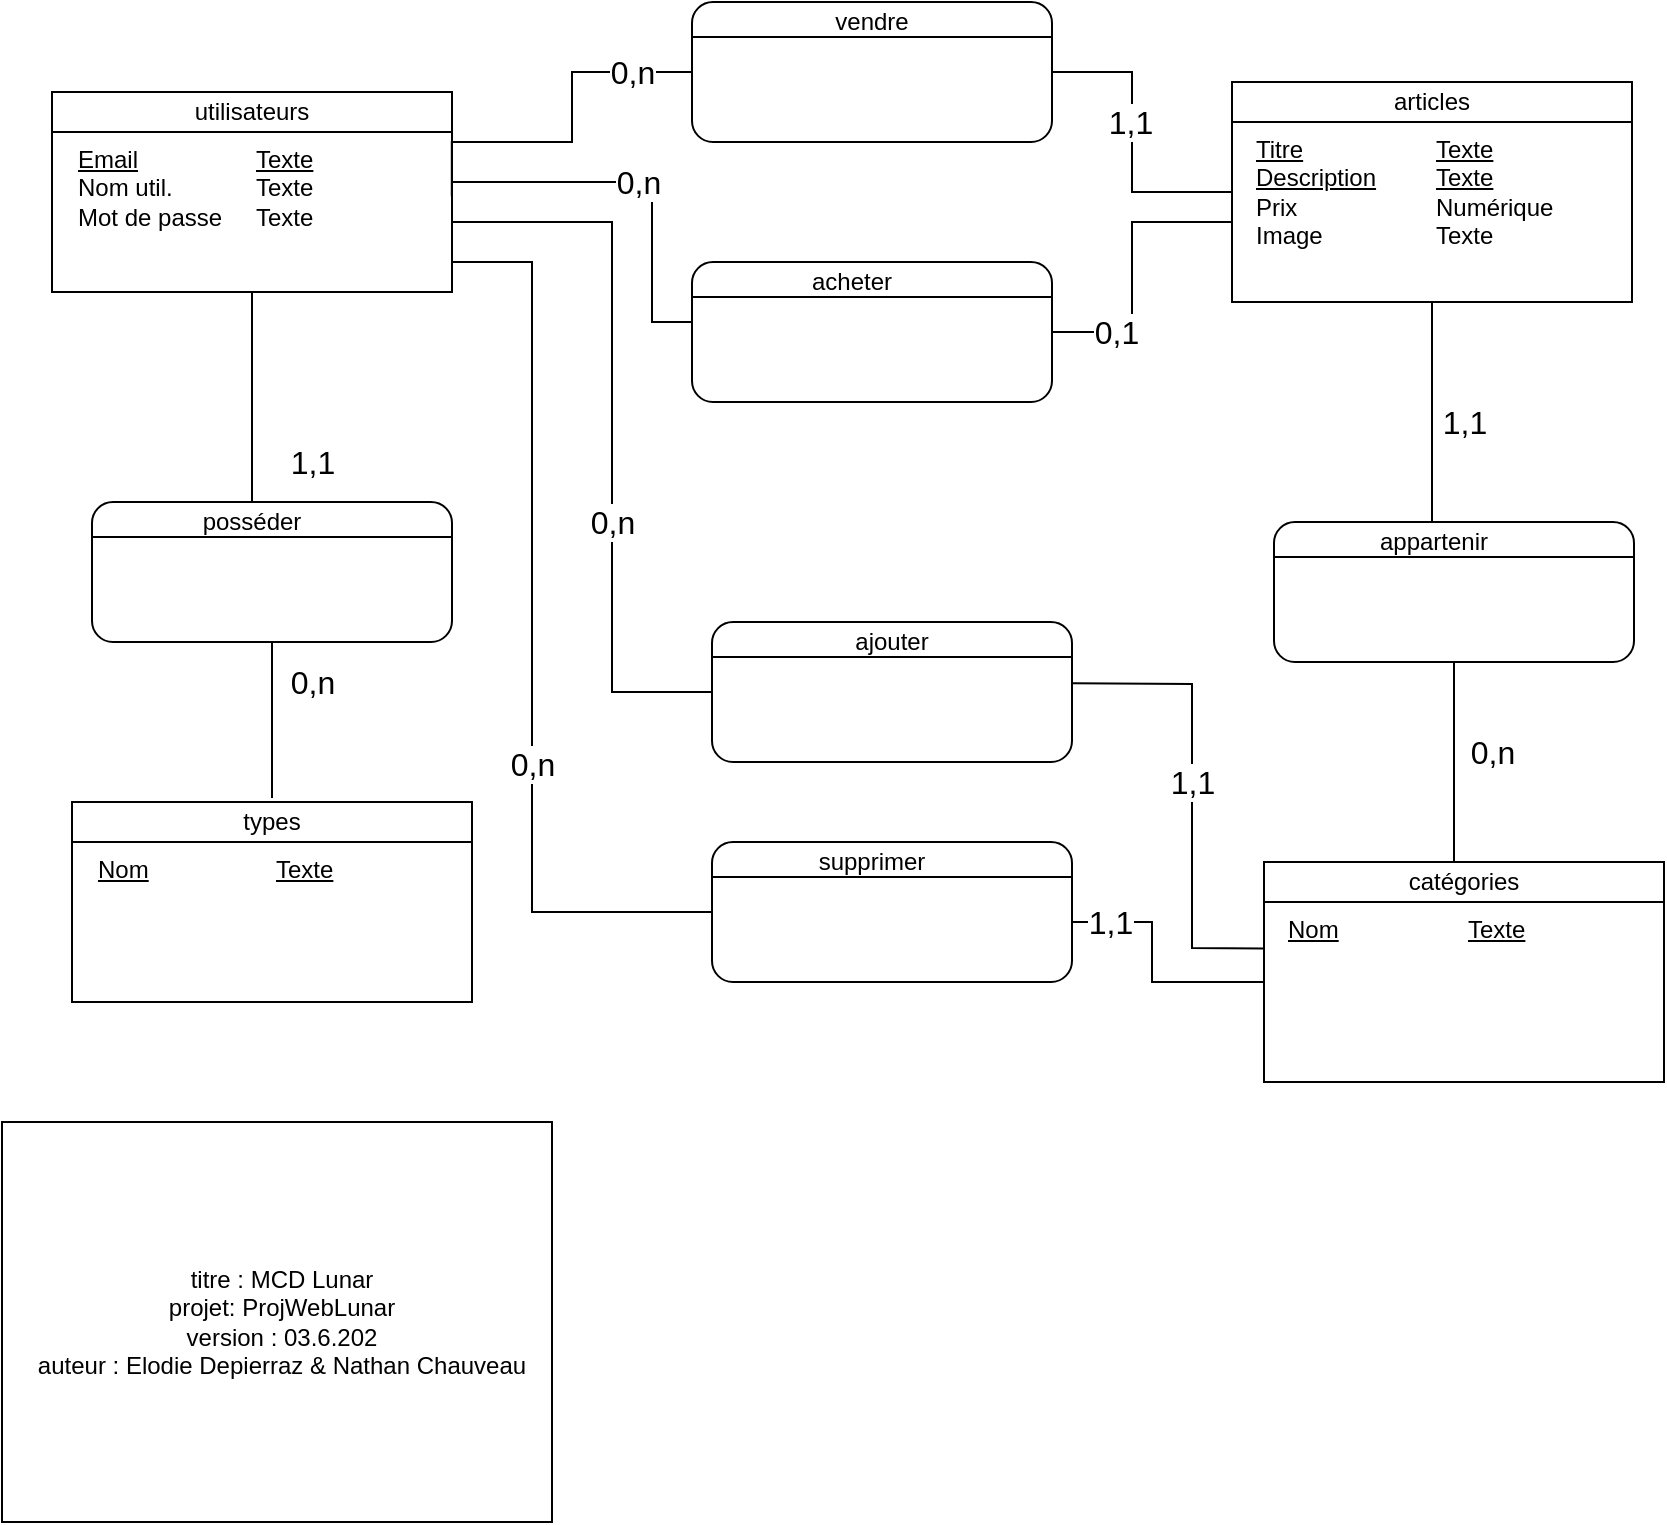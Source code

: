 <mxfile version="18.0.6" type="device"><diagram name="Page-1" id="2ca16b54-16f6-2749-3443-fa8db7711227"><mxGraphModel dx="909" dy="1153" grid="1" gridSize="10" guides="1" tooltips="1" connect="1" arrows="1" fold="1" page="1" pageScale="1" pageWidth="1100" pageHeight="850" background="#ffffff" math="0" shadow="0"><root><mxCell id="0"/><mxCell id="1" parent="0"/><mxCell id="2ed32ef02a7f4228-1" value="&lt;div style=&quot;box-sizing: border-box ; width: 100% ; padding: 2px&quot;&gt;&lt;br&gt;&lt;/div&gt;" style="verticalAlign=top;align=center;overflow=fill;html=1;rounded=0;shadow=0;comic=0;labelBackgroundColor=none;strokeColor=#000000;strokeWidth=1;fillColor=#ffffff;fontFamily=Verdana;fontSize=12;fontColor=#000000;" parent="1" vertex="1"><mxGeometry x="90" y="95" width="200" height="100" as="geometry"/></mxCell><mxCell id="Gy9qdy7r6_L6vcuzWhop-12" value="&lt;div style=&quot;box-sizing: border-box ; width: 100% ; padding: 2px&quot;&gt;&lt;br&gt;&lt;/div&gt;" style="verticalAlign=top;align=center;overflow=fill;html=1;rounded=1;shadow=0;comic=0;labelBackgroundColor=none;strokeColor=#000000;strokeWidth=1;fillColor=#ffffff;fontFamily=Verdana;fontSize=12;fontColor=#000000;" parent="1" vertex="1"><mxGeometry x="410" y="180" width="180" height="70" as="geometry"/></mxCell><mxCell id="Gy9qdy7r6_L6vcuzWhop-17" value="" style="edgeStyle=orthogonalEdgeStyle;rounded=0;orthogonalLoop=1;jettySize=auto;html=1;startArrow=none;startFill=0;endArrow=none;endFill=0;" parent="1" source="Gy9qdy7r6_L6vcuzWhop-16" target="Gy9qdy7r6_L6vcuzWhop-12" edge="1"><mxGeometry relative="1" as="geometry"><Array as="points"><mxPoint x="630" y="160"/><mxPoint x="630" y="215"/></Array></mxGeometry></mxCell><mxCell id="Gy9qdy7r6_L6vcuzWhop-19" value="0,1" style="text;html=1;resizable=0;points=[];align=center;verticalAlign=middle;labelBackgroundColor=#ffffff;fontSize=16;" parent="Gy9qdy7r6_L6vcuzWhop-17" vertex="1" connectable="0"><mxGeometry x="-0.646" relative="1" as="geometry"><mxPoint x="-33" y="55" as="offset"/></mxGeometry></mxCell><mxCell id="Gy9qdy7r6_L6vcuzWhop-16" value="&lt;div style=&quot;box-sizing: border-box ; width: 100% ; padding: 2px&quot;&gt;&lt;br&gt;&lt;/div&gt;" style="verticalAlign=top;align=center;overflow=fill;html=1;rounded=0;shadow=0;comic=0;labelBackgroundColor=none;strokeColor=#000000;strokeWidth=1;fillColor=#ffffff;fontFamily=Verdana;fontSize=12;fontColor=#000000;" parent="1" vertex="1"><mxGeometry x="680" y="90" width="200" height="110" as="geometry"/></mxCell><mxCell id="SjU_2BTI9DgWFUzOwO9X-2" value="utilisateurs" style="rounded=0;whiteSpace=wrap;html=1;" parent="1" vertex="1"><mxGeometry x="90" y="95" width="200" height="20" as="geometry"/></mxCell><mxCell id="SjU_2BTI9DgWFUzOwO9X-3" value="articles" style="rounded=0;whiteSpace=wrap;html=1;" parent="1" vertex="1"><mxGeometry x="680" y="90" width="200" height="20" as="geometry"/></mxCell><mxCell id="SjU_2BTI9DgWFUzOwO9X-4" value="&lt;u&gt;Email&lt;/u&gt;&lt;br&gt;Nom util.&lt;br&gt;Mot de passe" style="text;html=1;strokeColor=none;fillColor=none;align=left;verticalAlign=top;whiteSpace=wrap;rounded=0;" parent="1" vertex="1"><mxGeometry x="101" y="115" width="89" height="80" as="geometry"/></mxCell><mxCell id="SjU_2BTI9DgWFUzOwO9X-6" value="&lt;u&gt;Texte&lt;/u&gt;&lt;br&gt;Texte&lt;br&gt;Texte" style="text;html=1;strokeColor=none;fillColor=none;align=left;verticalAlign=top;whiteSpace=wrap;rounded=0;" parent="1" vertex="1"><mxGeometry x="190" y="115" width="100" height="80" as="geometry"/></mxCell><mxCell id="SjU_2BTI9DgWFUzOwO9X-8" value="&lt;u&gt;Titre&lt;/u&gt;&lt;br&gt;&lt;u&gt;Description&lt;/u&gt;&lt;br&gt;Prix&lt;br&gt;Image" style="text;html=1;strokeColor=none;fillColor=none;align=left;verticalAlign=top;whiteSpace=wrap;rounded=0;" parent="1" vertex="1"><mxGeometry x="690" y="110" width="90" height="90" as="geometry"/></mxCell><mxCell id="SjU_2BTI9DgWFUzOwO9X-10" value="&lt;u&gt;Texte&lt;/u&gt;&lt;br&gt;&lt;u&gt;Texte&lt;/u&gt;&lt;br&gt;Numérique&lt;br&gt;Texte" style="text;html=1;strokeColor=none;fillColor=none;align=left;verticalAlign=top;whiteSpace=wrap;rounded=0;" parent="1" vertex="1"><mxGeometry x="780" y="110" width="100" height="90" as="geometry"/></mxCell><mxCell id="SjU_2BTI9DgWFUzOwO9X-13" value="" style="endArrow=none;html=1;entryX=1;entryY=0.25;entryDx=0;entryDy=0;exitX=0;exitY=0.25;exitDx=0;exitDy=0;" parent="1" source="Gy9qdy7r6_L6vcuzWhop-12" target="Gy9qdy7r6_L6vcuzWhop-12" edge="1"><mxGeometry width="50" height="50" relative="1" as="geometry"><mxPoint x="90" y="160" as="sourcePoint"/><mxPoint x="140" y="110" as="targetPoint"/></mxGeometry></mxCell><mxCell id="SjU_2BTI9DgWFUzOwO9X-14" value="acheter" style="text;html=1;strokeColor=none;fillColor=none;align=center;verticalAlign=middle;whiteSpace=wrap;rounded=0;" parent="1" vertex="1"><mxGeometry x="430" y="180" width="120" height="20" as="geometry"/></mxCell><mxCell id="J1SYC2wZFkUXvmU195F2-7" value="&lt;div style=&quot;box-sizing: border-box ; width: 100% ; padding: 2px&quot;&gt;&lt;br&gt;&lt;/div&gt;" style="verticalAlign=top;align=center;overflow=fill;html=1;rounded=0;shadow=0;comic=0;labelBackgroundColor=none;strokeColor=#000000;strokeWidth=1;fillColor=#ffffff;fontFamily=Verdana;fontSize=12;fontColor=#000000;" parent="1" vertex="1"><mxGeometry x="696" y="480" width="200" height="110" as="geometry"/></mxCell><mxCell id="J1SYC2wZFkUXvmU195F2-8" value="catégories" style="rounded=0;whiteSpace=wrap;html=1;" parent="1" vertex="1"><mxGeometry x="696" y="480" width="200" height="20" as="geometry"/></mxCell><mxCell id="J1SYC2wZFkUXvmU195F2-9" value="&lt;u&gt;Nom&lt;/u&gt;" style="text;html=1;strokeColor=none;fillColor=none;align=left;verticalAlign=top;whiteSpace=wrap;rounded=0;" parent="1" vertex="1"><mxGeometry x="706" y="500" width="90" height="90" as="geometry"/></mxCell><mxCell id="J1SYC2wZFkUXvmU195F2-10" value="&lt;u&gt;Texte&lt;/u&gt;" style="text;html=1;strokeColor=none;fillColor=none;align=left;verticalAlign=top;whiteSpace=wrap;rounded=0;" parent="1" vertex="1"><mxGeometry x="796" y="500" width="100" height="90" as="geometry"/></mxCell><mxCell id="J1SYC2wZFkUXvmU195F2-11" value="&lt;div style=&quot;box-sizing: border-box ; width: 100% ; padding: 2px&quot;&gt;&lt;br&gt;&lt;/div&gt;" style="verticalAlign=top;align=center;overflow=fill;html=1;rounded=1;shadow=0;comic=0;labelBackgroundColor=none;strokeColor=#000000;strokeWidth=1;fillColor=#ffffff;fontFamily=Verdana;fontSize=12;fontColor=#000000;" parent="1" vertex="1"><mxGeometry x="701" y="310" width="180" height="70" as="geometry"/></mxCell><mxCell id="J1SYC2wZFkUXvmU195F2-14" value="" style="endArrow=none;html=1;entryX=1;entryY=0.25;entryDx=0;entryDy=0;exitX=0;exitY=0.25;exitDx=0;exitDy=0;" parent="1" source="J1SYC2wZFkUXvmU195F2-11" target="J1SYC2wZFkUXvmU195F2-11" edge="1"><mxGeometry width="50" height="50" relative="1" as="geometry"><mxPoint x="381" y="290" as="sourcePoint"/><mxPoint x="431" y="240" as="targetPoint"/></mxGeometry></mxCell><mxCell id="J1SYC2wZFkUXvmU195F2-15" value="appartenir" style="text;html=1;strokeColor=none;fillColor=none;align=center;verticalAlign=middle;whiteSpace=wrap;rounded=0;" parent="1" vertex="1"><mxGeometry x="721" y="310" width="120" height="20" as="geometry"/></mxCell><mxCell id="J1SYC2wZFkUXvmU195F2-16" style="edgeStyle=orthogonalEdgeStyle;html=1;labelBackgroundColor=none;startArrow=none;endArrow=none;fontFamily=Verdana;fontSize=12;align=left;exitX=0;exitY=1;exitDx=0;exitDy=0;entryX=0.5;entryY=0;entryDx=0;entryDy=0;startFill=0;endFill=0;rounded=0;" parent="1" target="J1SYC2wZFkUXvmU195F2-8" edge="1"><mxGeometry relative="1" as="geometry"><mxPoint x="720" y="424" as="targetPoint"/><mxPoint x="791" y="380" as="sourcePoint"/><Array as="points"><mxPoint x="791" y="480"/></Array></mxGeometry></mxCell><mxCell id="J1SYC2wZFkUXvmU195F2-17" value="0,n" style="text;html=1;resizable=0;points=[];align=center;verticalAlign=middle;labelBackgroundColor=#ffffff;direction=south;fontSize=16;" parent="J1SYC2wZFkUXvmU195F2-16" vertex="1" connectable="0"><mxGeometry x="-0.77" y="-1" relative="1" as="geometry"><mxPoint x="20" y="33" as="offset"/></mxGeometry></mxCell><mxCell id="J1SYC2wZFkUXvmU195F2-18" style="edgeStyle=orthogonalEdgeStyle;html=1;labelBackgroundColor=none;startArrow=none;endArrow=none;fontFamily=Verdana;fontSize=12;align=left;exitX=0.5;exitY=0;exitDx=0;exitDy=0;entryX=0;entryY=1;entryDx=0;entryDy=0;startFill=0;endFill=0;rounded=0;" parent="1" source="J1SYC2wZFkUXvmU195F2-15" target="SjU_2BTI9DgWFUzOwO9X-10" edge="1"><mxGeometry relative="1" as="geometry"><mxPoint x="540" y="340" as="targetPoint"/><mxPoint x="410" y="340" as="sourcePoint"/><Array as="points"><mxPoint x="780" y="310"/></Array></mxGeometry></mxCell><mxCell id="J1SYC2wZFkUXvmU195F2-19" value="1,1" style="text;html=1;resizable=0;points=[];align=center;verticalAlign=middle;labelBackgroundColor=#ffffff;direction=south;fontSize=16;" parent="J1SYC2wZFkUXvmU195F2-18" vertex="1" connectable="0"><mxGeometry x="-0.77" y="-1" relative="1" as="geometry"><mxPoint x="15" y="-38" as="offset"/></mxGeometry></mxCell><mxCell id="J1SYC2wZFkUXvmU195F2-20" value="&lt;div style=&quot;box-sizing: border-box ; width: 100% ; padding: 2px&quot;&gt;&lt;br&gt;&lt;/div&gt;" style="verticalAlign=top;align=center;overflow=fill;html=1;rounded=0;shadow=0;comic=0;labelBackgroundColor=none;strokeColor=#000000;strokeWidth=1;fillColor=#ffffff;fontFamily=Verdana;fontSize=12;fontColor=#000000;" parent="1" vertex="1"><mxGeometry x="100" y="450" width="200" height="100" as="geometry"/></mxCell><mxCell id="J1SYC2wZFkUXvmU195F2-21" value="types" style="rounded=0;whiteSpace=wrap;html=1;" parent="1" vertex="1"><mxGeometry x="100" y="450" width="200" height="20" as="geometry"/></mxCell><mxCell id="J1SYC2wZFkUXvmU195F2-22" value="&lt;u&gt;Nom&lt;/u&gt;" style="text;html=1;strokeColor=none;fillColor=none;align=left;verticalAlign=top;whiteSpace=wrap;rounded=0;" parent="1" vertex="1"><mxGeometry x="111" y="470" width="89" height="80" as="geometry"/></mxCell><mxCell id="J1SYC2wZFkUXvmU195F2-23" value="&lt;u&gt;Texte&lt;/u&gt;" style="text;html=1;strokeColor=none;fillColor=none;align=left;verticalAlign=top;whiteSpace=wrap;rounded=0;" parent="1" vertex="1"><mxGeometry x="200" y="470" width="100" height="80" as="geometry"/></mxCell><mxCell id="J1SYC2wZFkUXvmU195F2-24" style="edgeStyle=orthogonalEdgeStyle;html=1;labelBackgroundColor=none;startArrow=none;endArrow=none;fontFamily=Verdana;fontSize=12;align=left;exitX=1;exitY=1;exitDx=0;exitDy=0;startFill=0;endFill=0;rounded=0;" parent="1" source="SjU_2BTI9DgWFUzOwO9X-4" edge="1"><mxGeometry relative="1" as="geometry"><mxPoint x="190" y="300" as="targetPoint"/><mxPoint x="270" y="355" as="sourcePoint"/></mxGeometry></mxCell><mxCell id="J1SYC2wZFkUXvmU195F2-25" value="1,1" style="text;html=1;resizable=0;points=[];align=center;verticalAlign=middle;labelBackgroundColor=#ffffff;direction=south;fontSize=16;" parent="J1SYC2wZFkUXvmU195F2-24" vertex="1" connectable="0"><mxGeometry x="-0.77" y="-1" relative="1" as="geometry"><mxPoint x="31" y="73" as="offset"/></mxGeometry></mxCell><mxCell id="J1SYC2wZFkUXvmU195F2-26" value="&lt;div style=&quot;box-sizing: border-box ; width: 100% ; padding: 2px&quot;&gt;&lt;br&gt;&lt;/div&gt;" style="verticalAlign=top;align=center;overflow=fill;html=1;rounded=1;shadow=0;comic=0;labelBackgroundColor=none;strokeColor=#000000;strokeWidth=1;fillColor=#ffffff;fontFamily=Verdana;fontSize=12;fontColor=#000000;" parent="1" vertex="1"><mxGeometry x="110" y="300" width="180" height="70" as="geometry"/></mxCell><mxCell id="J1SYC2wZFkUXvmU195F2-27" value="" style="endArrow=none;html=1;entryX=1;entryY=0.25;entryDx=0;entryDy=0;exitX=0;exitY=0.25;exitDx=0;exitDy=0;" parent="1" source="J1SYC2wZFkUXvmU195F2-26" target="J1SYC2wZFkUXvmU195F2-26" edge="1"><mxGeometry width="50" height="50" relative="1" as="geometry"><mxPoint x="-210" y="280" as="sourcePoint"/><mxPoint x="-160" y="230" as="targetPoint"/></mxGeometry></mxCell><mxCell id="J1SYC2wZFkUXvmU195F2-28" value="posséder" style="text;html=1;strokeColor=none;fillColor=none;align=center;verticalAlign=middle;whiteSpace=wrap;rounded=0;" parent="1" vertex="1"><mxGeometry x="130" y="300" width="120" height="20" as="geometry"/></mxCell><mxCell id="J1SYC2wZFkUXvmU195F2-29" style="edgeStyle=orthogonalEdgeStyle;html=1;labelBackgroundColor=none;startArrow=none;endArrow=none;fontFamily=Verdana;fontSize=12;align=left;exitX=0.5;exitY=1;exitDx=0;exitDy=0;startFill=0;endFill=0;rounded=0;" parent="1" source="J1SYC2wZFkUXvmU195F2-26" edge="1"><mxGeometry relative="1" as="geometry"><mxPoint x="200" y="448" as="targetPoint"/><mxPoint x="330" y="395" as="sourcePoint"/><Array as="points"><mxPoint x="200" y="448"/></Array></mxGeometry></mxCell><mxCell id="J1SYC2wZFkUXvmU195F2-30" value="0,n" style="text;html=1;resizable=0;points=[];align=center;verticalAlign=middle;labelBackgroundColor=#ffffff;direction=south;fontSize=16;" parent="J1SYC2wZFkUXvmU195F2-29" vertex="1" connectable="0"><mxGeometry x="-0.77" y="-1" relative="1" as="geometry"><mxPoint x="21" y="11" as="offset"/></mxGeometry></mxCell><mxCell id="J1SYC2wZFkUXvmU195F2-31" value="&lt;div style=&quot;box-sizing: border-box ; width: 100% ; padding: 2px&quot;&gt;&lt;br&gt;&lt;/div&gt;" style="verticalAlign=top;align=center;overflow=fill;html=1;rounded=1;shadow=0;comic=0;labelBackgroundColor=none;strokeColor=#000000;strokeWidth=1;fillColor=#ffffff;fontFamily=Verdana;fontSize=12;fontColor=#000000;" parent="1" vertex="1"><mxGeometry x="410" y="50" width="180" height="70" as="geometry"/></mxCell><mxCell id="J1SYC2wZFkUXvmU195F2-32" value="" style="endArrow=none;html=1;entryX=1;entryY=0.25;entryDx=0;entryDy=0;exitX=0;exitY=0.25;exitDx=0;exitDy=0;" parent="1" source="J1SYC2wZFkUXvmU195F2-31" target="J1SYC2wZFkUXvmU195F2-31" edge="1"><mxGeometry width="50" height="50" relative="1" as="geometry"><mxPoint x="110" y="170" as="sourcePoint"/><mxPoint x="160" y="120" as="targetPoint"/></mxGeometry></mxCell><mxCell id="J1SYC2wZFkUXvmU195F2-33" value="vendre" style="text;html=1;strokeColor=none;fillColor=none;align=center;verticalAlign=middle;whiteSpace=wrap;rounded=0;" parent="1" vertex="1"><mxGeometry x="440" y="50" width="120" height="20" as="geometry"/></mxCell><mxCell id="J1SYC2wZFkUXvmU195F2-35" style="edgeStyle=orthogonalEdgeStyle;html=1;labelBackgroundColor=none;startArrow=none;endArrow=none;fontFamily=Verdana;fontSize=12;align=left;exitX=0.999;exitY=0.401;exitDx=0;exitDy=0;entryX=0;entryY=0.5;entryDx=0;entryDy=0;startFill=0;endFill=0;rounded=0;exitPerimeter=0;" parent="1" source="SjU_2BTI9DgWFUzOwO9X-6" target="J1SYC2wZFkUXvmU195F2-31" edge="1"><mxGeometry relative="1" as="geometry"><mxPoint x="430.0" y="225" as="targetPoint"/><mxPoint x="300" y="155" as="sourcePoint"/><Array as="points"><mxPoint x="290" y="120"/><mxPoint x="350" y="120"/><mxPoint x="350" y="85"/></Array></mxGeometry></mxCell><mxCell id="J1SYC2wZFkUXvmU195F2-36" value="0,n" style="text;html=1;resizable=0;points=[];align=center;verticalAlign=middle;labelBackgroundColor=#ffffff;direction=south;fontSize=16;" parent="J1SYC2wZFkUXvmU195F2-35" vertex="1" connectable="0"><mxGeometry x="-0.77" y="-1" relative="1" as="geometry"><mxPoint x="89" y="-41" as="offset"/></mxGeometry></mxCell><mxCell id="J1SYC2wZFkUXvmU195F2-37" value="" style="edgeStyle=orthogonalEdgeStyle;rounded=0;orthogonalLoop=1;jettySize=auto;html=1;startArrow=none;startFill=0;endArrow=none;endFill=0;exitX=1;exitY=0.5;exitDx=0;exitDy=0;entryX=0;entryY=0.5;entryDx=0;entryDy=0;" parent="1" source="J1SYC2wZFkUXvmU195F2-31" edge="1" target="Gy9qdy7r6_L6vcuzWhop-16"><mxGeometry relative="1" as="geometry"><mxPoint x="690.0" y="155.059" as="sourcePoint"/><mxPoint x="630" y="145" as="targetPoint"/><Array as="points"><mxPoint x="630" y="85"/><mxPoint x="630" y="145"/></Array></mxGeometry></mxCell><mxCell id="J1SYC2wZFkUXvmU195F2-38" value="1,1" style="text;html=1;resizable=0;points=[];align=center;verticalAlign=middle;labelBackgroundColor=#ffffff;fontSize=16;" parent="J1SYC2wZFkUXvmU195F2-37" vertex="1" connectable="0"><mxGeometry x="-0.646" relative="1" as="geometry"><mxPoint x="12" y="25" as="offset"/></mxGeometry></mxCell><mxCell id="J1SYC2wZFkUXvmU195F2-39" value="" style="edgeStyle=orthogonalEdgeStyle;rounded=0;orthogonalLoop=1;jettySize=auto;html=1;startArrow=none;startFill=0;endArrow=none;endFill=0;entryX=0;entryY=0.5;entryDx=0;entryDy=0;" parent="1" target="J1SYC2wZFkUXvmU195F2-41" edge="1"><mxGeometry relative="1" as="geometry"><mxPoint x="290" y="130" as="sourcePoint"/><mxPoint x="410" y="392" as="targetPoint"/><Array as="points"><mxPoint x="290" y="160"/><mxPoint x="370" y="160"/><mxPoint x="370" y="395"/></Array></mxGeometry></mxCell><mxCell id="J1SYC2wZFkUXvmU195F2-40" value="0,n" style="text;html=1;resizable=0;points=[];align=center;verticalAlign=middle;labelBackgroundColor=#ffffff;fontSize=16;" parent="J1SYC2wZFkUXvmU195F2-39" vertex="1" connectable="0"><mxGeometry x="-0.646" relative="1" as="geometry"><mxPoint x="40" y="150" as="offset"/></mxGeometry></mxCell><mxCell id="J1SYC2wZFkUXvmU195F2-41" value="&lt;div style=&quot;box-sizing: border-box ; width: 100% ; padding: 2px&quot;&gt;&lt;br&gt;&lt;/div&gt;" style="verticalAlign=top;align=center;overflow=fill;html=1;rounded=1;shadow=0;comic=0;labelBackgroundColor=none;strokeColor=#000000;strokeWidth=1;fillColor=#ffffff;fontFamily=Verdana;fontSize=12;fontColor=#000000;" parent="1" vertex="1"><mxGeometry x="420" y="360" width="180" height="70" as="geometry"/></mxCell><mxCell id="J1SYC2wZFkUXvmU195F2-42" value="" style="endArrow=none;html=1;entryX=1;entryY=0.25;entryDx=0;entryDy=0;exitX=0;exitY=0.25;exitDx=0;exitDy=0;" parent="1" source="J1SYC2wZFkUXvmU195F2-41" target="J1SYC2wZFkUXvmU195F2-41" edge="1"><mxGeometry width="50" height="50" relative="1" as="geometry"><mxPoint x="100" y="340" as="sourcePoint"/><mxPoint x="150" y="290" as="targetPoint"/></mxGeometry></mxCell><mxCell id="J1SYC2wZFkUXvmU195F2-43" value="ajouter" style="text;html=1;strokeColor=none;fillColor=none;align=center;verticalAlign=middle;whiteSpace=wrap;rounded=0;" parent="1" vertex="1"><mxGeometry x="450" y="360" width="120" height="20" as="geometry"/></mxCell><mxCell id="J1SYC2wZFkUXvmU195F2-44" value="&lt;div style=&quot;box-sizing: border-box ; width: 100% ; padding: 2px&quot;&gt;&lt;br&gt;&lt;/div&gt;" style="verticalAlign=top;align=center;overflow=fill;html=1;rounded=1;shadow=0;comic=0;labelBackgroundColor=none;strokeColor=#000000;strokeWidth=1;fillColor=#ffffff;fontFamily=Verdana;fontSize=12;fontColor=#000000;" parent="1" vertex="1"><mxGeometry x="420" y="470" width="180" height="70" as="geometry"/></mxCell><mxCell id="J1SYC2wZFkUXvmU195F2-45" value="" style="endArrow=none;html=1;entryX=1;entryY=0.25;entryDx=0;entryDy=0;exitX=0;exitY=0.25;exitDx=0;exitDy=0;" parent="1" source="J1SYC2wZFkUXvmU195F2-44" target="J1SYC2wZFkUXvmU195F2-44" edge="1"><mxGeometry width="50" height="50" relative="1" as="geometry"><mxPoint x="100" y="450" as="sourcePoint"/><mxPoint x="150" y="400" as="targetPoint"/></mxGeometry></mxCell><mxCell id="J1SYC2wZFkUXvmU195F2-46" value="supprimer" style="text;html=1;strokeColor=none;fillColor=none;align=center;verticalAlign=middle;whiteSpace=wrap;rounded=0;" parent="1" vertex="1"><mxGeometry x="440" y="470" width="120" height="20" as="geometry"/></mxCell><mxCell id="J1SYC2wZFkUXvmU195F2-47" value="" style="edgeStyle=orthogonalEdgeStyle;rounded=0;orthogonalLoop=1;jettySize=auto;html=1;startArrow=none;startFill=0;endArrow=none;endFill=0;entryX=0;entryY=0.5;entryDx=0;entryDy=0;exitX=1;exitY=0.25;exitDx=0;exitDy=0;" parent="1" target="J1SYC2wZFkUXvmU195F2-44" edge="1" source="SjU_2BTI9DgWFUzOwO9X-6"><mxGeometry relative="1" as="geometry"><mxPoint x="320" y="150" as="sourcePoint"/><mxPoint x="410.0" y="395" as="targetPoint"/><Array as="points"><mxPoint x="290" y="180"/><mxPoint x="330" y="180"/><mxPoint x="330" y="505"/></Array></mxGeometry></mxCell><mxCell id="J1SYC2wZFkUXvmU195F2-48" value="0,n" style="text;html=1;resizable=0;points=[];align=center;verticalAlign=middle;labelBackgroundColor=#ffffff;fontSize=16;" parent="J1SYC2wZFkUXvmU195F2-47" vertex="1" connectable="0"><mxGeometry x="-0.646" relative="1" as="geometry"><mxPoint y="247" as="offset"/></mxGeometry></mxCell><mxCell id="J1SYC2wZFkUXvmU195F2-49" value="" style="edgeStyle=orthogonalEdgeStyle;rounded=0;orthogonalLoop=1;jettySize=auto;html=1;startArrow=none;startFill=0;endArrow=none;endFill=0;entryX=0.003;entryY=0.574;entryDx=0;entryDy=0;entryPerimeter=0;exitX=1;exitY=0.571;exitDx=0;exitDy=0;exitPerimeter=0;" parent="1" source="J1SYC2wZFkUXvmU195F2-44" edge="1"><mxGeometry relative="1" as="geometry"><mxPoint x="610" y="510" as="sourcePoint"/><mxPoint x="696.0" y="540.0" as="targetPoint"/><Array as="points"><mxPoint x="640" y="510"/><mxPoint x="640" y="540"/></Array></mxGeometry></mxCell><mxCell id="J1SYC2wZFkUXvmU195F2-50" value="1,1" style="text;html=1;resizable=0;points=[];align=center;verticalAlign=middle;labelBackgroundColor=#ffffff;fontSize=16;" parent="J1SYC2wZFkUXvmU195F2-49" vertex="1" connectable="0"><mxGeometry x="-0.646" relative="1" as="geometry"><mxPoint x="-4" as="offset"/></mxGeometry></mxCell><mxCell id="PaWDFj4dXKWzeIZELjXf-1" value="" style="rounded=0;whiteSpace=wrap;html=1;" parent="1" vertex="1"><mxGeometry x="65" y="610" width="275" height="200" as="geometry"/></mxCell><mxCell id="PaWDFj4dXKWzeIZELjXf-2" value="titre : MCD Lunar&lt;br&gt;projet: ProjWebLunar&lt;br&gt;version : 03.6.202&lt;br&gt;auteur : Elodie Depierraz &amp;amp; Nathan Chauveau" style="text;html=1;strokeColor=none;fillColor=none;align=center;verticalAlign=middle;whiteSpace=wrap;rounded=0;" parent="1" vertex="1"><mxGeometry x="70" y="610" width="270" height="200" as="geometry"/></mxCell><mxCell id="KUdEHVgMSt6BTP3-3g-M-5" value="" style="endArrow=none;html=1;rounded=0;entryX=0;entryY=0.429;entryDx=0;entryDy=0;entryPerimeter=0;" edge="1" parent="1" target="Gy9qdy7r6_L6vcuzWhop-12"><mxGeometry width="50" height="50" relative="1" as="geometry"><mxPoint x="290" y="140" as="sourcePoint"/><mxPoint x="390" y="220" as="targetPoint"/><Array as="points"><mxPoint x="390" y="140"/><mxPoint x="390" y="210"/></Array></mxGeometry></mxCell><mxCell id="KUdEHVgMSt6BTP3-3g-M-8" value="0,n" style="text;html=1;resizable=0;points=[];align=center;verticalAlign=middle;labelBackgroundColor=#ffffff;direction=south;fontSize=16;" vertex="1" connectable="0" parent="1"><mxGeometry x="389.995" y="105.005" as="geometry"><mxPoint x="-7" y="35" as="offset"/></mxGeometry></mxCell><mxCell id="KUdEHVgMSt6BTP3-3g-M-11" value="" style="endArrow=none;html=1;rounded=0;fontSize=14;exitX=-0.002;exitY=0.393;exitDx=0;exitDy=0;exitPerimeter=0;entryX=1.002;entryY=0.437;entryDx=0;entryDy=0;entryPerimeter=0;" edge="1" parent="1" source="J1SYC2wZFkUXvmU195F2-7" target="J1SYC2wZFkUXvmU195F2-41"><mxGeometry width="50" height="50" relative="1" as="geometry"><mxPoint x="640" y="480" as="sourcePoint"/><mxPoint x="690" y="430" as="targetPoint"/><Array as="points"><mxPoint x="660" y="523"/><mxPoint x="660" y="391"/></Array></mxGeometry></mxCell><mxCell id="KUdEHVgMSt6BTP3-3g-M-12" value="1,1" style="text;html=1;resizable=0;points=[];align=center;verticalAlign=middle;labelBackgroundColor=#ffffff;fontSize=16;" vertex="1" connectable="0" parent="1"><mxGeometry x="659.996" y="439.997" as="geometry"/></mxCell></root></mxGraphModel></diagram></mxfile>